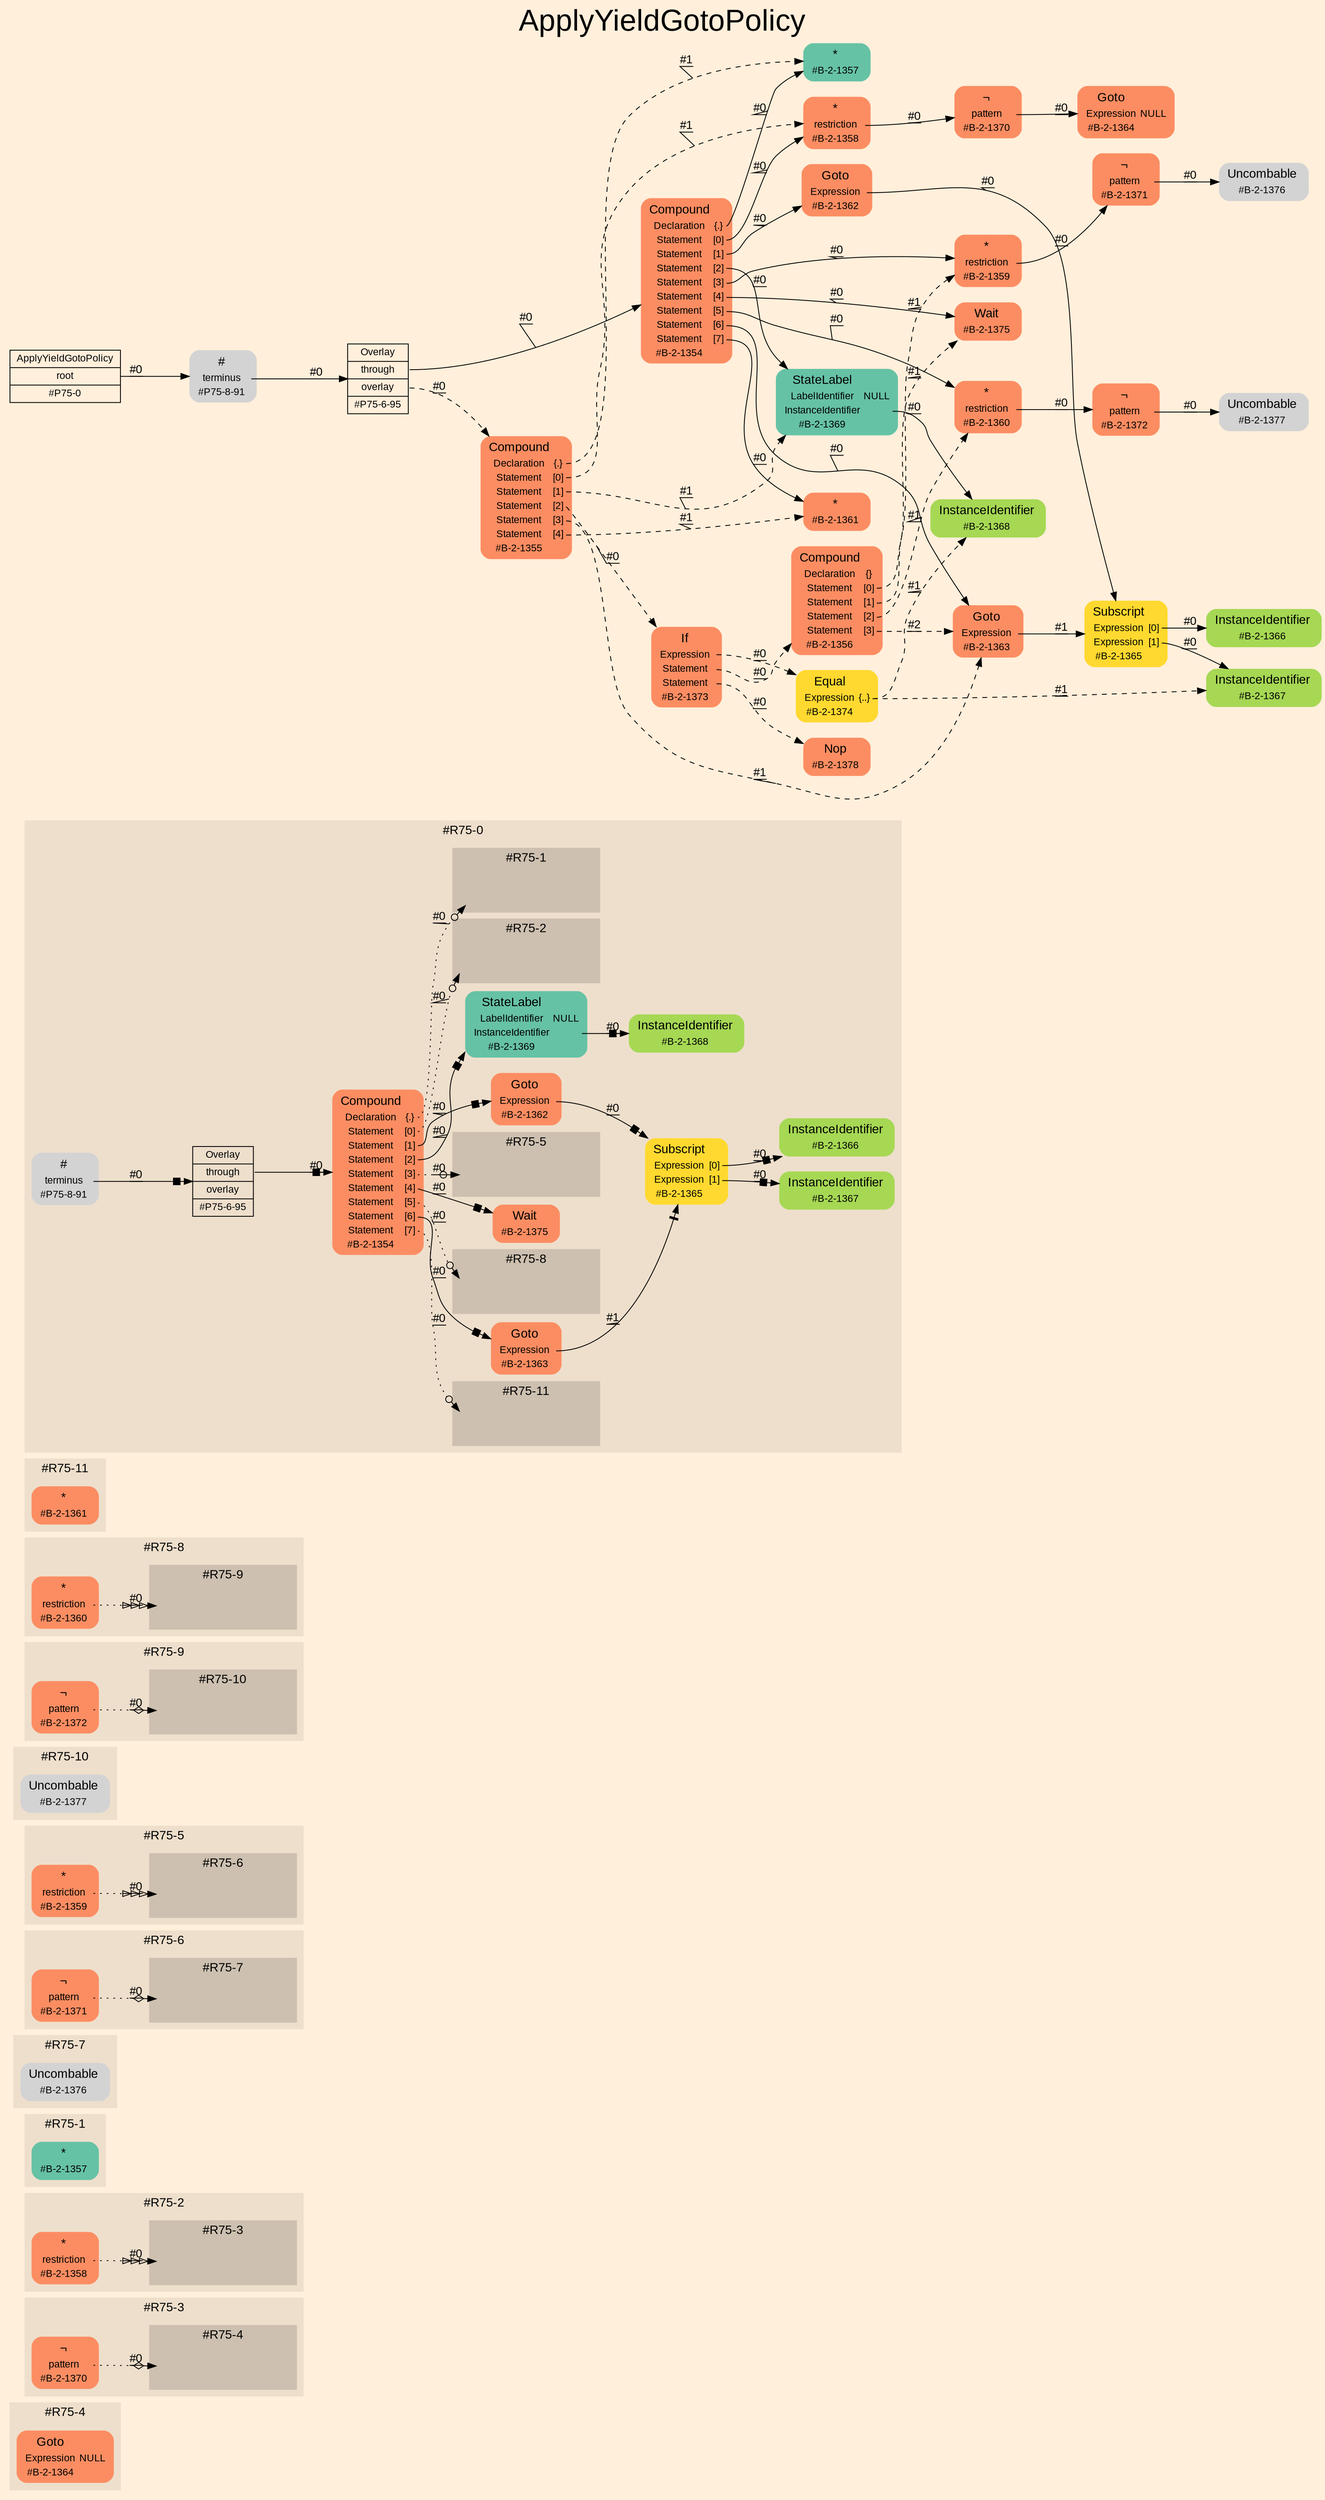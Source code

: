 digraph "ApplyYieldGotoPolicy" {
label = "ApplyYieldGotoPolicy"
labelloc = t
fontsize = "36"
graph [
    rankdir = "LR"
    ranksep = 0.3
    bgcolor = antiquewhite1
    color = black
    fontcolor = black
    fontname = "Arial"
];
node [
    fontname = "Arial"
];
edge [
    fontname = "Arial"
];

// -------------------- figure #R75-4 --------------------
subgraph "cluster#R75-4" {
    label = "#R75-4"
    style = "filled"
    color = antiquewhite2
    fontsize = "15"
    "#R75-4 / #B-2-1364" [
        shape = "plaintext"
        fillcolor = "/set28/2"
        label = <<TABLE BORDER="0" CELLBORDER="0" CELLSPACING="0">
         <TR><TD><FONT POINT-SIZE="15.0">Goto</FONT></TD><TD></TD></TR>
         <TR><TD>Expression</TD><TD PORT="port0">NULL</TD></TR>
         <TR><TD>#B-2-1364</TD><TD PORT="port1"></TD></TR>
        </TABLE>>
        style = "rounded,filled"
        fontsize = "12"
    ];
    
}


// -------------------- figure #R75-3 --------------------
subgraph "cluster#R75-3" {
    label = "#R75-3"
    style = "filled"
    color = antiquewhite2
    fontsize = "15"
    "#R75-3 / #B-2-1370" [
        shape = "plaintext"
        fillcolor = "/set28/2"
        label = <<TABLE BORDER="0" CELLBORDER="0" CELLSPACING="0">
         <TR><TD><FONT POINT-SIZE="15.0">¬</FONT></TD><TD></TD></TR>
         <TR><TD>pattern</TD><TD PORT="port0"></TD></TR>
         <TR><TD>#B-2-1370</TD><TD PORT="port1"></TD></TR>
        </TABLE>>
        style = "rounded,filled"
        fontsize = "12"
    ];
    
    subgraph "cluster#R75-3 / #R75-4" {
        label = "#R75-4"
        style = "filled"
        color = antiquewhite3
        fontsize = "15"
        "#R75-3 / #0 / #B-2-1364" [
            shape = "none"
            style = "invisible"
        ];
        
    }
    
}


// -------------------- figure #R75-2 --------------------
subgraph "cluster#R75-2" {
    label = "#R75-2"
    style = "filled"
    color = antiquewhite2
    fontsize = "15"
    "#R75-2 / #B-2-1358" [
        shape = "plaintext"
        fillcolor = "/set28/2"
        label = <<TABLE BORDER="0" CELLBORDER="0" CELLSPACING="0">
         <TR><TD><FONT POINT-SIZE="15.0">*</FONT></TD><TD></TD></TR>
         <TR><TD>restriction</TD><TD PORT="port0"></TD></TR>
         <TR><TD>#B-2-1358</TD><TD PORT="port1"></TD></TR>
        </TABLE>>
        style = "rounded,filled"
        fontsize = "12"
    ];
    
    subgraph "cluster#R75-2 / #R75-3" {
        label = "#R75-3"
        style = "filled"
        color = antiquewhite3
        fontsize = "15"
        "#R75-2 / #0 / #B-2-1370" [
            shape = "none"
            style = "invisible"
        ];
        
    }
    
}


// -------------------- figure #R75-1 --------------------
subgraph "cluster#R75-1" {
    label = "#R75-1"
    style = "filled"
    color = antiquewhite2
    fontsize = "15"
    "#R75-1 / #B-2-1357" [
        shape = "plaintext"
        fillcolor = "/set28/1"
        label = <<TABLE BORDER="0" CELLBORDER="0" CELLSPACING="0">
         <TR><TD><FONT POINT-SIZE="15.0">*</FONT></TD><TD></TD></TR>
         <TR><TD>#B-2-1357</TD><TD PORT="port0"></TD></TR>
        </TABLE>>
        style = "rounded,filled"
        fontsize = "12"
    ];
    
}


// -------------------- figure #R75-7 --------------------
subgraph "cluster#R75-7" {
    label = "#R75-7"
    style = "filled"
    color = antiquewhite2
    fontsize = "15"
    "#R75-7 / #B-2-1376" [
        shape = "plaintext"
        label = <<TABLE BORDER="0" CELLBORDER="0" CELLSPACING="0">
         <TR><TD><FONT POINT-SIZE="15.0">Uncombable</FONT></TD><TD></TD></TR>
         <TR><TD>#B-2-1376</TD><TD PORT="port0"></TD></TR>
        </TABLE>>
        style = "rounded,filled"
        fontsize = "12"
    ];
    
}


// -------------------- figure #R75-6 --------------------
subgraph "cluster#R75-6" {
    label = "#R75-6"
    style = "filled"
    color = antiquewhite2
    fontsize = "15"
    "#R75-6 / #B-2-1371" [
        shape = "plaintext"
        fillcolor = "/set28/2"
        label = <<TABLE BORDER="0" CELLBORDER="0" CELLSPACING="0">
         <TR><TD><FONT POINT-SIZE="15.0">¬</FONT></TD><TD></TD></TR>
         <TR><TD>pattern</TD><TD PORT="port0"></TD></TR>
         <TR><TD>#B-2-1371</TD><TD PORT="port1"></TD></TR>
        </TABLE>>
        style = "rounded,filled"
        fontsize = "12"
    ];
    
    subgraph "cluster#R75-6 / #R75-7" {
        label = "#R75-7"
        style = "filled"
        color = antiquewhite3
        fontsize = "15"
        "#R75-6 / #0 / #B-2-1376" [
            shape = "none"
            style = "invisible"
        ];
        
    }
    
}


// -------------------- figure #R75-5 --------------------
subgraph "cluster#R75-5" {
    label = "#R75-5"
    style = "filled"
    color = antiquewhite2
    fontsize = "15"
    "#R75-5 / #B-2-1359" [
        shape = "plaintext"
        fillcolor = "/set28/2"
        label = <<TABLE BORDER="0" CELLBORDER="0" CELLSPACING="0">
         <TR><TD><FONT POINT-SIZE="15.0">*</FONT></TD><TD></TD></TR>
         <TR><TD>restriction</TD><TD PORT="port0"></TD></TR>
         <TR><TD>#B-2-1359</TD><TD PORT="port1"></TD></TR>
        </TABLE>>
        style = "rounded,filled"
        fontsize = "12"
    ];
    
    subgraph "cluster#R75-5 / #R75-6" {
        label = "#R75-6"
        style = "filled"
        color = antiquewhite3
        fontsize = "15"
        "#R75-5 / #0 / #B-2-1371" [
            shape = "none"
            style = "invisible"
        ];
        
    }
    
}


// -------------------- figure #R75-10 --------------------
subgraph "cluster#R75-10" {
    label = "#R75-10"
    style = "filled"
    color = antiquewhite2
    fontsize = "15"
    "#R75-10 / #B-2-1377" [
        shape = "plaintext"
        label = <<TABLE BORDER="0" CELLBORDER="0" CELLSPACING="0">
         <TR><TD><FONT POINT-SIZE="15.0">Uncombable</FONT></TD><TD></TD></TR>
         <TR><TD>#B-2-1377</TD><TD PORT="port0"></TD></TR>
        </TABLE>>
        style = "rounded,filled"
        fontsize = "12"
    ];
    
}


// -------------------- figure #R75-9 --------------------
subgraph "cluster#R75-9" {
    label = "#R75-9"
    style = "filled"
    color = antiquewhite2
    fontsize = "15"
    "#R75-9 / #B-2-1372" [
        shape = "plaintext"
        fillcolor = "/set28/2"
        label = <<TABLE BORDER="0" CELLBORDER="0" CELLSPACING="0">
         <TR><TD><FONT POINT-SIZE="15.0">¬</FONT></TD><TD></TD></TR>
         <TR><TD>pattern</TD><TD PORT="port0"></TD></TR>
         <TR><TD>#B-2-1372</TD><TD PORT="port1"></TD></TR>
        </TABLE>>
        style = "rounded,filled"
        fontsize = "12"
    ];
    
    subgraph "cluster#R75-9 / #R75-10" {
        label = "#R75-10"
        style = "filled"
        color = antiquewhite3
        fontsize = "15"
        "#R75-9 / #0 / #B-2-1377" [
            shape = "none"
            style = "invisible"
        ];
        
    }
    
}


// -------------------- figure #R75-8 --------------------
subgraph "cluster#R75-8" {
    label = "#R75-8"
    style = "filled"
    color = antiquewhite2
    fontsize = "15"
    "#R75-8 / #B-2-1360" [
        shape = "plaintext"
        fillcolor = "/set28/2"
        label = <<TABLE BORDER="0" CELLBORDER="0" CELLSPACING="0">
         <TR><TD><FONT POINT-SIZE="15.0">*</FONT></TD><TD></TD></TR>
         <TR><TD>restriction</TD><TD PORT="port0"></TD></TR>
         <TR><TD>#B-2-1360</TD><TD PORT="port1"></TD></TR>
        </TABLE>>
        style = "rounded,filled"
        fontsize = "12"
    ];
    
    subgraph "cluster#R75-8 / #R75-9" {
        label = "#R75-9"
        style = "filled"
        color = antiquewhite3
        fontsize = "15"
        "#R75-8 / #0 / #B-2-1372" [
            shape = "none"
            style = "invisible"
        ];
        
    }
    
}


// -------------------- figure #R75-11 --------------------
subgraph "cluster#R75-11" {
    label = "#R75-11"
    style = "filled"
    color = antiquewhite2
    fontsize = "15"
    "#R75-11 / #B-2-1361" [
        shape = "plaintext"
        fillcolor = "/set28/2"
        label = <<TABLE BORDER="0" CELLBORDER="0" CELLSPACING="0">
         <TR><TD><FONT POINT-SIZE="15.0">*</FONT></TD><TD></TD></TR>
         <TR><TD>#B-2-1361</TD><TD PORT="port0"></TD></TR>
        </TABLE>>
        style = "rounded,filled"
        fontsize = "12"
    ];
    
}


// -------------------- figure #R75-0 --------------------
subgraph "cluster#R75-0" {
    label = "#R75-0"
    style = "filled"
    color = antiquewhite2
    fontsize = "15"
    "#R75-0 / #B-2-1375" [
        shape = "plaintext"
        fillcolor = "/set28/2"
        label = <<TABLE BORDER="0" CELLBORDER="0" CELLSPACING="0">
         <TR><TD><FONT POINT-SIZE="15.0">Wait</FONT></TD><TD></TD></TR>
         <TR><TD>#B-2-1375</TD><TD PORT="port0"></TD></TR>
        </TABLE>>
        style = "rounded,filled"
        fontsize = "12"
    ];
    
    "#R75-0 / #B-2-1368" [
        shape = "plaintext"
        fillcolor = "/set28/5"
        label = <<TABLE BORDER="0" CELLBORDER="0" CELLSPACING="0">
         <TR><TD><FONT POINT-SIZE="15.0">InstanceIdentifier</FONT></TD><TD></TD></TR>
         <TR><TD>#B-2-1368</TD><TD PORT="port0"></TD></TR>
        </TABLE>>
        style = "rounded,filled"
        fontsize = "12"
    ];
    
    "#R75-0 / #B-2-1366" [
        shape = "plaintext"
        fillcolor = "/set28/5"
        label = <<TABLE BORDER="0" CELLBORDER="0" CELLSPACING="0">
         <TR><TD><FONT POINT-SIZE="15.0">InstanceIdentifier</FONT></TD><TD></TD></TR>
         <TR><TD>#B-2-1366</TD><TD PORT="port0"></TD></TR>
        </TABLE>>
        style = "rounded,filled"
        fontsize = "12"
    ];
    
    "#R75-0 / #B-2-1367" [
        shape = "plaintext"
        fillcolor = "/set28/5"
        label = <<TABLE BORDER="0" CELLBORDER="0" CELLSPACING="0">
         <TR><TD><FONT POINT-SIZE="15.0">InstanceIdentifier</FONT></TD><TD></TD></TR>
         <TR><TD>#B-2-1367</TD><TD PORT="port0"></TD></TR>
        </TABLE>>
        style = "rounded,filled"
        fontsize = "12"
    ];
    
    "#R75-0 / #P75-6-95" [
        shape = "record"
        fillcolor = antiquewhite2
        label = "<fixed> Overlay | <port0> through | <port1> overlay | <port2> #P75-6-95"
        style = "filled"
        fontsize = "12"
        color = black
        fontcolor = black
    ];
    
    "#R75-0 / #P75-8-91" [
        shape = "plaintext"
        label = <<TABLE BORDER="0" CELLBORDER="0" CELLSPACING="0">
         <TR><TD><FONT POINT-SIZE="15.0">#</FONT></TD><TD></TD></TR>
         <TR><TD>terminus</TD><TD PORT="port0"></TD></TR>
         <TR><TD>#P75-8-91</TD><TD PORT="port1"></TD></TR>
        </TABLE>>
        style = "rounded,filled"
        fontsize = "12"
    ];
    
    "#R75-0 / #B-2-1363" [
        shape = "plaintext"
        fillcolor = "/set28/2"
        label = <<TABLE BORDER="0" CELLBORDER="0" CELLSPACING="0">
         <TR><TD><FONT POINT-SIZE="15.0">Goto</FONT></TD><TD></TD></TR>
         <TR><TD>Expression</TD><TD PORT="port0"></TD></TR>
         <TR><TD>#B-2-1363</TD><TD PORT="port1"></TD></TR>
        </TABLE>>
        style = "rounded,filled"
        fontsize = "12"
    ];
    
    "#R75-0 / #B-2-1354" [
        shape = "plaintext"
        fillcolor = "/set28/2"
        label = <<TABLE BORDER="0" CELLBORDER="0" CELLSPACING="0">
         <TR><TD><FONT POINT-SIZE="15.0">Compound</FONT></TD><TD></TD></TR>
         <TR><TD>Declaration</TD><TD PORT="port0">{.}</TD></TR>
         <TR><TD>Statement</TD><TD PORT="port1">[0]</TD></TR>
         <TR><TD>Statement</TD><TD PORT="port2">[1]</TD></TR>
         <TR><TD>Statement</TD><TD PORT="port3">[2]</TD></TR>
         <TR><TD>Statement</TD><TD PORT="port4">[3]</TD></TR>
         <TR><TD>Statement</TD><TD PORT="port5">[4]</TD></TR>
         <TR><TD>Statement</TD><TD PORT="port6">[5]</TD></TR>
         <TR><TD>Statement</TD><TD PORT="port7">[6]</TD></TR>
         <TR><TD>Statement</TD><TD PORT="port8">[7]</TD></TR>
         <TR><TD>#B-2-1354</TD><TD PORT="port9"></TD></TR>
        </TABLE>>
        style = "rounded,filled"
        fontsize = "12"
    ];
    
    "#R75-0 / #B-2-1369" [
        shape = "plaintext"
        fillcolor = "/set28/1"
        label = <<TABLE BORDER="0" CELLBORDER="0" CELLSPACING="0">
         <TR><TD><FONT POINT-SIZE="15.0">StateLabel</FONT></TD><TD></TD></TR>
         <TR><TD>LabelIdentifier</TD><TD PORT="port0">NULL</TD></TR>
         <TR><TD>InstanceIdentifier</TD><TD PORT="port1"></TD></TR>
         <TR><TD>#B-2-1369</TD><TD PORT="port2"></TD></TR>
        </TABLE>>
        style = "rounded,filled"
        fontsize = "12"
    ];
    
    "#R75-0 / #B-2-1362" [
        shape = "plaintext"
        fillcolor = "/set28/2"
        label = <<TABLE BORDER="0" CELLBORDER="0" CELLSPACING="0">
         <TR><TD><FONT POINT-SIZE="15.0">Goto</FONT></TD><TD></TD></TR>
         <TR><TD>Expression</TD><TD PORT="port0"></TD></TR>
         <TR><TD>#B-2-1362</TD><TD PORT="port1"></TD></TR>
        </TABLE>>
        style = "rounded,filled"
        fontsize = "12"
    ];
    
    "#R75-0 / #B-2-1365" [
        shape = "plaintext"
        fillcolor = "/set28/6"
        label = <<TABLE BORDER="0" CELLBORDER="0" CELLSPACING="0">
         <TR><TD><FONT POINT-SIZE="15.0">Subscript</FONT></TD><TD></TD></TR>
         <TR><TD>Expression</TD><TD PORT="port0">[0]</TD></TR>
         <TR><TD>Expression</TD><TD PORT="port1">[1]</TD></TR>
         <TR><TD>#B-2-1365</TD><TD PORT="port2"></TD></TR>
        </TABLE>>
        style = "rounded,filled"
        fontsize = "12"
    ];
    
    subgraph "cluster#R75-0 / #R75-11" {
        label = "#R75-11"
        style = "filled"
        color = antiquewhite3
        fontsize = "15"
        "#R75-0 / #0 / #B-2-1361" [
            shape = "none"
            style = "invisible"
        ];
        
    }
    
    subgraph "cluster#R75-0 / #R75-8" {
        label = "#R75-8"
        style = "filled"
        color = antiquewhite3
        fontsize = "15"
        "#R75-0 / #0 / #B-2-1360" [
            shape = "none"
            style = "invisible"
        ];
        
    }
    
    subgraph "cluster#R75-0 / #R75-5" {
        label = "#R75-5"
        style = "filled"
        color = antiquewhite3
        fontsize = "15"
        "#R75-0 / #0 / #B-2-1359" [
            shape = "none"
            style = "invisible"
        ];
        
    }
    
    subgraph "cluster#R75-0 / #R75-1" {
        label = "#R75-1"
        style = "filled"
        color = antiquewhite3
        fontsize = "15"
        "#R75-0 / #0 / #B-2-1357" [
            shape = "none"
            style = "invisible"
        ];
        
    }
    
    subgraph "cluster#R75-0 / #R75-2" {
        label = "#R75-2"
        style = "filled"
        color = antiquewhite3
        fontsize = "15"
        "#R75-0 / #0 / #B-2-1358" [
            shape = "none"
            style = "invisible"
        ];
        
    }
    
}


// -------------------- transformation figure --------------------
"CR#P75-0" [
    shape = "record"
    fillcolor = antiquewhite1
    label = "<fixed> ApplyYieldGotoPolicy | <port0> root | <port1> #P75-0"
    style = "filled"
    fontsize = "12"
    color = black
    fontcolor = black
];

"#P75-8-91" [
    shape = "plaintext"
    label = <<TABLE BORDER="0" CELLBORDER="0" CELLSPACING="0">
     <TR><TD><FONT POINT-SIZE="15.0">#</FONT></TD><TD></TD></TR>
     <TR><TD>terminus</TD><TD PORT="port0"></TD></TR>
     <TR><TD>#P75-8-91</TD><TD PORT="port1"></TD></TR>
    </TABLE>>
    style = "rounded,filled"
    fontsize = "12"
];

"#P75-6-95" [
    shape = "record"
    fillcolor = antiquewhite1
    label = "<fixed> Overlay | <port0> through | <port1> overlay | <port2> #P75-6-95"
    style = "filled"
    fontsize = "12"
    color = black
    fontcolor = black
];

"#B-2-1354" [
    shape = "plaintext"
    fillcolor = "/set28/2"
    label = <<TABLE BORDER="0" CELLBORDER="0" CELLSPACING="0">
     <TR><TD><FONT POINT-SIZE="15.0">Compound</FONT></TD><TD></TD></TR>
     <TR><TD>Declaration</TD><TD PORT="port0">{.}</TD></TR>
     <TR><TD>Statement</TD><TD PORT="port1">[0]</TD></TR>
     <TR><TD>Statement</TD><TD PORT="port2">[1]</TD></TR>
     <TR><TD>Statement</TD><TD PORT="port3">[2]</TD></TR>
     <TR><TD>Statement</TD><TD PORT="port4">[3]</TD></TR>
     <TR><TD>Statement</TD><TD PORT="port5">[4]</TD></TR>
     <TR><TD>Statement</TD><TD PORT="port6">[5]</TD></TR>
     <TR><TD>Statement</TD><TD PORT="port7">[6]</TD></TR>
     <TR><TD>Statement</TD><TD PORT="port8">[7]</TD></TR>
     <TR><TD>#B-2-1354</TD><TD PORT="port9"></TD></TR>
    </TABLE>>
    style = "rounded,filled"
    fontsize = "12"
];

"#B-2-1357" [
    shape = "plaintext"
    fillcolor = "/set28/1"
    label = <<TABLE BORDER="0" CELLBORDER="0" CELLSPACING="0">
     <TR><TD><FONT POINT-SIZE="15.0">*</FONT></TD><TD></TD></TR>
     <TR><TD>#B-2-1357</TD><TD PORT="port0"></TD></TR>
    </TABLE>>
    style = "rounded,filled"
    fontsize = "12"
];

"#B-2-1358" [
    shape = "plaintext"
    fillcolor = "/set28/2"
    label = <<TABLE BORDER="0" CELLBORDER="0" CELLSPACING="0">
     <TR><TD><FONT POINT-SIZE="15.0">*</FONT></TD><TD></TD></TR>
     <TR><TD>restriction</TD><TD PORT="port0"></TD></TR>
     <TR><TD>#B-2-1358</TD><TD PORT="port1"></TD></TR>
    </TABLE>>
    style = "rounded,filled"
    fontsize = "12"
];

"#B-2-1370" [
    shape = "plaintext"
    fillcolor = "/set28/2"
    label = <<TABLE BORDER="0" CELLBORDER="0" CELLSPACING="0">
     <TR><TD><FONT POINT-SIZE="15.0">¬</FONT></TD><TD></TD></TR>
     <TR><TD>pattern</TD><TD PORT="port0"></TD></TR>
     <TR><TD>#B-2-1370</TD><TD PORT="port1"></TD></TR>
    </TABLE>>
    style = "rounded,filled"
    fontsize = "12"
];

"#B-2-1364" [
    shape = "plaintext"
    fillcolor = "/set28/2"
    label = <<TABLE BORDER="0" CELLBORDER="0" CELLSPACING="0">
     <TR><TD><FONT POINT-SIZE="15.0">Goto</FONT></TD><TD></TD></TR>
     <TR><TD>Expression</TD><TD PORT="port0">NULL</TD></TR>
     <TR><TD>#B-2-1364</TD><TD PORT="port1"></TD></TR>
    </TABLE>>
    style = "rounded,filled"
    fontsize = "12"
];

"#B-2-1362" [
    shape = "plaintext"
    fillcolor = "/set28/2"
    label = <<TABLE BORDER="0" CELLBORDER="0" CELLSPACING="0">
     <TR><TD><FONT POINT-SIZE="15.0">Goto</FONT></TD><TD></TD></TR>
     <TR><TD>Expression</TD><TD PORT="port0"></TD></TR>
     <TR><TD>#B-2-1362</TD><TD PORT="port1"></TD></TR>
    </TABLE>>
    style = "rounded,filled"
    fontsize = "12"
];

"#B-2-1365" [
    shape = "plaintext"
    fillcolor = "/set28/6"
    label = <<TABLE BORDER="0" CELLBORDER="0" CELLSPACING="0">
     <TR><TD><FONT POINT-SIZE="15.0">Subscript</FONT></TD><TD></TD></TR>
     <TR><TD>Expression</TD><TD PORT="port0">[0]</TD></TR>
     <TR><TD>Expression</TD><TD PORT="port1">[1]</TD></TR>
     <TR><TD>#B-2-1365</TD><TD PORT="port2"></TD></TR>
    </TABLE>>
    style = "rounded,filled"
    fontsize = "12"
];

"#B-2-1366" [
    shape = "plaintext"
    fillcolor = "/set28/5"
    label = <<TABLE BORDER="0" CELLBORDER="0" CELLSPACING="0">
     <TR><TD><FONT POINT-SIZE="15.0">InstanceIdentifier</FONT></TD><TD></TD></TR>
     <TR><TD>#B-2-1366</TD><TD PORT="port0"></TD></TR>
    </TABLE>>
    style = "rounded,filled"
    fontsize = "12"
];

"#B-2-1367" [
    shape = "plaintext"
    fillcolor = "/set28/5"
    label = <<TABLE BORDER="0" CELLBORDER="0" CELLSPACING="0">
     <TR><TD><FONT POINT-SIZE="15.0">InstanceIdentifier</FONT></TD><TD></TD></TR>
     <TR><TD>#B-2-1367</TD><TD PORT="port0"></TD></TR>
    </TABLE>>
    style = "rounded,filled"
    fontsize = "12"
];

"#B-2-1369" [
    shape = "plaintext"
    fillcolor = "/set28/1"
    label = <<TABLE BORDER="0" CELLBORDER="0" CELLSPACING="0">
     <TR><TD><FONT POINT-SIZE="15.0">StateLabel</FONT></TD><TD></TD></TR>
     <TR><TD>LabelIdentifier</TD><TD PORT="port0">NULL</TD></TR>
     <TR><TD>InstanceIdentifier</TD><TD PORT="port1"></TD></TR>
     <TR><TD>#B-2-1369</TD><TD PORT="port2"></TD></TR>
    </TABLE>>
    style = "rounded,filled"
    fontsize = "12"
];

"#B-2-1368" [
    shape = "plaintext"
    fillcolor = "/set28/5"
    label = <<TABLE BORDER="0" CELLBORDER="0" CELLSPACING="0">
     <TR><TD><FONT POINT-SIZE="15.0">InstanceIdentifier</FONT></TD><TD></TD></TR>
     <TR><TD>#B-2-1368</TD><TD PORT="port0"></TD></TR>
    </TABLE>>
    style = "rounded,filled"
    fontsize = "12"
];

"#B-2-1359" [
    shape = "plaintext"
    fillcolor = "/set28/2"
    label = <<TABLE BORDER="0" CELLBORDER="0" CELLSPACING="0">
     <TR><TD><FONT POINT-SIZE="15.0">*</FONT></TD><TD></TD></TR>
     <TR><TD>restriction</TD><TD PORT="port0"></TD></TR>
     <TR><TD>#B-2-1359</TD><TD PORT="port1"></TD></TR>
    </TABLE>>
    style = "rounded,filled"
    fontsize = "12"
];

"#B-2-1371" [
    shape = "plaintext"
    fillcolor = "/set28/2"
    label = <<TABLE BORDER="0" CELLBORDER="0" CELLSPACING="0">
     <TR><TD><FONT POINT-SIZE="15.0">¬</FONT></TD><TD></TD></TR>
     <TR><TD>pattern</TD><TD PORT="port0"></TD></TR>
     <TR><TD>#B-2-1371</TD><TD PORT="port1"></TD></TR>
    </TABLE>>
    style = "rounded,filled"
    fontsize = "12"
];

"#B-2-1376" [
    shape = "plaintext"
    label = <<TABLE BORDER="0" CELLBORDER="0" CELLSPACING="0">
     <TR><TD><FONT POINT-SIZE="15.0">Uncombable</FONT></TD><TD></TD></TR>
     <TR><TD>#B-2-1376</TD><TD PORT="port0"></TD></TR>
    </TABLE>>
    style = "rounded,filled"
    fontsize = "12"
];

"#B-2-1375" [
    shape = "plaintext"
    fillcolor = "/set28/2"
    label = <<TABLE BORDER="0" CELLBORDER="0" CELLSPACING="0">
     <TR><TD><FONT POINT-SIZE="15.0">Wait</FONT></TD><TD></TD></TR>
     <TR><TD>#B-2-1375</TD><TD PORT="port0"></TD></TR>
    </TABLE>>
    style = "rounded,filled"
    fontsize = "12"
];

"#B-2-1360" [
    shape = "plaintext"
    fillcolor = "/set28/2"
    label = <<TABLE BORDER="0" CELLBORDER="0" CELLSPACING="0">
     <TR><TD><FONT POINT-SIZE="15.0">*</FONT></TD><TD></TD></TR>
     <TR><TD>restriction</TD><TD PORT="port0"></TD></TR>
     <TR><TD>#B-2-1360</TD><TD PORT="port1"></TD></TR>
    </TABLE>>
    style = "rounded,filled"
    fontsize = "12"
];

"#B-2-1372" [
    shape = "plaintext"
    fillcolor = "/set28/2"
    label = <<TABLE BORDER="0" CELLBORDER="0" CELLSPACING="0">
     <TR><TD><FONT POINT-SIZE="15.0">¬</FONT></TD><TD></TD></TR>
     <TR><TD>pattern</TD><TD PORT="port0"></TD></TR>
     <TR><TD>#B-2-1372</TD><TD PORT="port1"></TD></TR>
    </TABLE>>
    style = "rounded,filled"
    fontsize = "12"
];

"#B-2-1377" [
    shape = "plaintext"
    label = <<TABLE BORDER="0" CELLBORDER="0" CELLSPACING="0">
     <TR><TD><FONT POINT-SIZE="15.0">Uncombable</FONT></TD><TD></TD></TR>
     <TR><TD>#B-2-1377</TD><TD PORT="port0"></TD></TR>
    </TABLE>>
    style = "rounded,filled"
    fontsize = "12"
];

"#B-2-1363" [
    shape = "plaintext"
    fillcolor = "/set28/2"
    label = <<TABLE BORDER="0" CELLBORDER="0" CELLSPACING="0">
     <TR><TD><FONT POINT-SIZE="15.0">Goto</FONT></TD><TD></TD></TR>
     <TR><TD>Expression</TD><TD PORT="port0"></TD></TR>
     <TR><TD>#B-2-1363</TD><TD PORT="port1"></TD></TR>
    </TABLE>>
    style = "rounded,filled"
    fontsize = "12"
];

"#B-2-1361" [
    shape = "plaintext"
    fillcolor = "/set28/2"
    label = <<TABLE BORDER="0" CELLBORDER="0" CELLSPACING="0">
     <TR><TD><FONT POINT-SIZE="15.0">*</FONT></TD><TD></TD></TR>
     <TR><TD>#B-2-1361</TD><TD PORT="port0"></TD></TR>
    </TABLE>>
    style = "rounded,filled"
    fontsize = "12"
];

"#B-2-1355" [
    shape = "plaintext"
    fillcolor = "/set28/2"
    label = <<TABLE BORDER="0" CELLBORDER="0" CELLSPACING="0">
     <TR><TD><FONT POINT-SIZE="15.0">Compound</FONT></TD><TD></TD></TR>
     <TR><TD>Declaration</TD><TD PORT="port0">{.}</TD></TR>
     <TR><TD>Statement</TD><TD PORT="port1">[0]</TD></TR>
     <TR><TD>Statement</TD><TD PORT="port2">[1]</TD></TR>
     <TR><TD>Statement</TD><TD PORT="port3">[2]</TD></TR>
     <TR><TD>Statement</TD><TD PORT="port4">[3]</TD></TR>
     <TR><TD>Statement</TD><TD PORT="port5">[4]</TD></TR>
     <TR><TD>#B-2-1355</TD><TD PORT="port6"></TD></TR>
    </TABLE>>
    style = "rounded,filled"
    fontsize = "12"
];

"#B-2-1373" [
    shape = "plaintext"
    fillcolor = "/set28/2"
    label = <<TABLE BORDER="0" CELLBORDER="0" CELLSPACING="0">
     <TR><TD><FONT POINT-SIZE="15.0">If</FONT></TD><TD></TD></TR>
     <TR><TD>Expression</TD><TD PORT="port0"></TD></TR>
     <TR><TD>Statement</TD><TD PORT="port1"></TD></TR>
     <TR><TD>Statement</TD><TD PORT="port2"></TD></TR>
     <TR><TD>#B-2-1373</TD><TD PORT="port3"></TD></TR>
    </TABLE>>
    style = "rounded,filled"
    fontsize = "12"
];

"#B-2-1374" [
    shape = "plaintext"
    fillcolor = "/set28/6"
    label = <<TABLE BORDER="0" CELLBORDER="0" CELLSPACING="0">
     <TR><TD><FONT POINT-SIZE="15.0">Equal</FONT></TD><TD></TD></TR>
     <TR><TD>Expression</TD><TD PORT="port0">{..}</TD></TR>
     <TR><TD>#B-2-1374</TD><TD PORT="port1"></TD></TR>
    </TABLE>>
    style = "rounded,filled"
    fontsize = "12"
];

"#B-2-1356" [
    shape = "plaintext"
    fillcolor = "/set28/2"
    label = <<TABLE BORDER="0" CELLBORDER="0" CELLSPACING="0">
     <TR><TD><FONT POINT-SIZE="15.0">Compound</FONT></TD><TD></TD></TR>
     <TR><TD>Declaration</TD><TD PORT="port0">{}</TD></TR>
     <TR><TD>Statement</TD><TD PORT="port1">[0]</TD></TR>
     <TR><TD>Statement</TD><TD PORT="port2">[1]</TD></TR>
     <TR><TD>Statement</TD><TD PORT="port3">[2]</TD></TR>
     <TR><TD>Statement</TD><TD PORT="port4">[3]</TD></TR>
     <TR><TD>#B-2-1356</TD><TD PORT="port5"></TD></TR>
    </TABLE>>
    style = "rounded,filled"
    fontsize = "12"
];

"#B-2-1378" [
    shape = "plaintext"
    fillcolor = "/set28/2"
    label = <<TABLE BORDER="0" CELLBORDER="0" CELLSPACING="0">
     <TR><TD><FONT POINT-SIZE="15.0">Nop</FONT></TD><TD></TD></TR>
     <TR><TD>#B-2-1378</TD><TD PORT="port0"></TD></TR>
    </TABLE>>
    style = "rounded,filled"
    fontsize = "12"
];


// -------------------- links --------------------
// links for block CR#P75-0
"CR#P75-0":port0 -> "#P75-8-91" [
    style="solid"
    label = "#0"
    decorate = true
    color = black
    fontcolor = black
];

// links for block #P75-8-91
"#P75-8-91":port0 -> "#P75-6-95" [
    style="solid"
    label = "#0"
    decorate = true
    color = black
    fontcolor = black
];

// links for block #P75-6-95
"#P75-6-95":port0 -> "#B-2-1354" [
    style="solid"
    label = "#0"
    decorate = true
    color = black
    fontcolor = black
];

"#P75-6-95":port1 -> "#B-2-1355" [
    style="dashed"
    label = "#0"
    decorate = true
    color = black
    fontcolor = black
];

// links for block #B-2-1354
"#B-2-1354":port0 -> "#B-2-1357" [
    style="solid"
    label = "#0"
    decorate = true
    color = black
    fontcolor = black
];

"#B-2-1354":port1 -> "#B-2-1358" [
    style="solid"
    label = "#0"
    decorate = true
    color = black
    fontcolor = black
];

"#B-2-1354":port2 -> "#B-2-1362" [
    style="solid"
    label = "#0"
    decorate = true
    color = black
    fontcolor = black
];

"#B-2-1354":port3 -> "#B-2-1369" [
    style="solid"
    label = "#0"
    decorate = true
    color = black
    fontcolor = black
];

"#B-2-1354":port4 -> "#B-2-1359" [
    style="solid"
    label = "#0"
    decorate = true
    color = black
    fontcolor = black
];

"#B-2-1354":port5 -> "#B-2-1375" [
    style="solid"
    label = "#0"
    decorate = true
    color = black
    fontcolor = black
];

"#B-2-1354":port6 -> "#B-2-1360" [
    style="solid"
    label = "#0"
    decorate = true
    color = black
    fontcolor = black
];

"#B-2-1354":port7 -> "#B-2-1363" [
    style="solid"
    label = "#0"
    decorate = true
    color = black
    fontcolor = black
];

"#B-2-1354":port8 -> "#B-2-1361" [
    style="solid"
    label = "#0"
    decorate = true
    color = black
    fontcolor = black
];

// links for block #B-2-1357
// links for block #B-2-1358
"#B-2-1358":port0 -> "#B-2-1370" [
    style="solid"
    label = "#0"
    decorate = true
    color = black
    fontcolor = black
];

// links for block #B-2-1370
"#B-2-1370":port0 -> "#B-2-1364" [
    style="solid"
    label = "#0"
    decorate = true
    color = black
    fontcolor = black
];

// links for block #B-2-1364
// links for block #B-2-1362
"#B-2-1362":port0 -> "#B-2-1365" [
    style="solid"
    label = "#0"
    decorate = true
    color = black
    fontcolor = black
];

// links for block #B-2-1365
"#B-2-1365":port0 -> "#B-2-1366" [
    style="solid"
    label = "#0"
    decorate = true
    color = black
    fontcolor = black
];

"#B-2-1365":port1 -> "#B-2-1367" [
    style="solid"
    label = "#0"
    decorate = true
    color = black
    fontcolor = black
];

// links for block #B-2-1366
// links for block #B-2-1367
// links for block #B-2-1369
"#B-2-1369":port1 -> "#B-2-1368" [
    style="solid"
    label = "#0"
    decorate = true
    color = black
    fontcolor = black
];

// links for block #B-2-1368
// links for block #B-2-1359
"#B-2-1359":port0 -> "#B-2-1371" [
    style="solid"
    label = "#0"
    decorate = true
    color = black
    fontcolor = black
];

// links for block #B-2-1371
"#B-2-1371":port0 -> "#B-2-1376" [
    style="solid"
    label = "#0"
    decorate = true
    color = black
    fontcolor = black
];

// links for block #B-2-1376
// links for block #B-2-1375
// links for block #B-2-1360
"#B-2-1360":port0 -> "#B-2-1372" [
    style="solid"
    label = "#0"
    decorate = true
    color = black
    fontcolor = black
];

// links for block #B-2-1372
"#B-2-1372":port0 -> "#B-2-1377" [
    style="solid"
    label = "#0"
    decorate = true
    color = black
    fontcolor = black
];

// links for block #B-2-1377
// links for block #B-2-1363
"#B-2-1363":port0 -> "#B-2-1365" [
    style="solid"
    label = "#1"
    decorate = true
    color = black
    fontcolor = black
];

// links for block #B-2-1361
// links for block #B-2-1355
"#B-2-1355":port0 -> "#B-2-1357" [
    style="dashed"
    label = "#1"
    decorate = true
    color = black
    fontcolor = black
];

"#B-2-1355":port1 -> "#B-2-1358" [
    style="dashed"
    label = "#1"
    decorate = true
    color = black
    fontcolor = black
];

"#B-2-1355":port2 -> "#B-2-1369" [
    style="dashed"
    label = "#1"
    decorate = true
    color = black
    fontcolor = black
];

"#B-2-1355":port3 -> "#B-2-1373" [
    style="dashed"
    label = "#0"
    decorate = true
    color = black
    fontcolor = black
];

"#B-2-1355":port4 -> "#B-2-1363" [
    style="dashed"
    label = "#1"
    decorate = true
    color = black
    fontcolor = black
];

"#B-2-1355":port5 -> "#B-2-1361" [
    style="dashed"
    label = "#1"
    decorate = true
    color = black
    fontcolor = black
];

// links for block #B-2-1373
"#B-2-1373":port0 -> "#B-2-1374" [
    style="dashed"
    label = "#0"
    decorate = true
    color = black
    fontcolor = black
];

"#B-2-1373":port1 -> "#B-2-1356" [
    style="dashed"
    label = "#0"
    decorate = true
    color = black
    fontcolor = black
];

"#B-2-1373":port2 -> "#B-2-1378" [
    style="dashed"
    label = "#0"
    decorate = true
    color = black
    fontcolor = black
];

// links for block #B-2-1374
"#B-2-1374":port0 -> "#B-2-1367" [
    style="dashed"
    label = "#1"
    decorate = true
    color = black
    fontcolor = black
];

"#B-2-1374":port0 -> "#B-2-1368" [
    style="dashed"
    label = "#1"
    decorate = true
    color = black
    fontcolor = black
];

// links for block #B-2-1356
"#B-2-1356":port1 -> "#B-2-1359" [
    style="dashed"
    label = "#1"
    decorate = true
    color = black
    fontcolor = black
];

"#B-2-1356":port2 -> "#B-2-1375" [
    style="dashed"
    label = "#1"
    decorate = true
    color = black
    fontcolor = black
];

"#B-2-1356":port3 -> "#B-2-1360" [
    style="dashed"
    label = "#1"
    decorate = true
    color = black
    fontcolor = black
];

"#B-2-1356":port4 -> "#B-2-1363" [
    style="dashed"
    label = "#2"
    decorate = true
    color = black
    fontcolor = black
];

// links for block #B-2-1378
// links for block #R75-0 / #B-2-1375
// links for block #R75-0 / #B-2-1368
// links for block #R75-0 / #B-2-1366
// links for block #R75-0 / #B-2-1367
// links for block #R75-0 / #P75-6-95
"#R75-0 / #P75-6-95":port0 -> "#R75-0 / #B-2-1354" [
    style="solid"
    arrowhead="normalnonebox"
    label = "#0"
    decorate = true
    color = black
    fontcolor = black
];

// links for block #R75-0 / #P75-8-91
"#R75-0 / #P75-8-91":port0 -> "#R75-0 / #P75-6-95" [
    style="solid"
    arrowhead="normalnonebox"
    label = "#0"
    decorate = true
    color = black
    fontcolor = black
];

// links for block #R75-0 / #B-2-1363
"#R75-0 / #B-2-1363":port0 -> "#R75-0 / #B-2-1365" [
    style="solid"
    arrowhead="normalnonetee"
    label = "#1"
    decorate = true
    color = black
    fontcolor = black
];

// links for block #R75-0 / #B-2-1354
"#R75-0 / #B-2-1354":port0 -> "#R75-0 / #0 / #B-2-1357" [
    style="dotted"
    arrowhead="normalnoneodot"
    label = "#0"
    decorate = true
    color = black
    fontcolor = black
];

"#R75-0 / #B-2-1354":port1 -> "#R75-0 / #0 / #B-2-1358" [
    style="dotted"
    arrowhead="normalnoneodot"
    label = "#0"
    decorate = true
    color = black
    fontcolor = black
];

"#R75-0 / #B-2-1354":port2 -> "#R75-0 / #B-2-1362" [
    style="solid"
    arrowhead="normalnonebox"
    label = "#0"
    decorate = true
    color = black
    fontcolor = black
];

"#R75-0 / #B-2-1354":port3 -> "#R75-0 / #B-2-1369" [
    style="solid"
    arrowhead="normalnonebox"
    label = "#0"
    decorate = true
    color = black
    fontcolor = black
];

"#R75-0 / #B-2-1354":port4 -> "#R75-0 / #0 / #B-2-1359" [
    style="dotted"
    arrowhead="normalnoneodot"
    label = "#0"
    decorate = true
    color = black
    fontcolor = black
];

"#R75-0 / #B-2-1354":port5 -> "#R75-0 / #B-2-1375" [
    style="solid"
    arrowhead="normalnonebox"
    label = "#0"
    decorate = true
    color = black
    fontcolor = black
];

"#R75-0 / #B-2-1354":port6 -> "#R75-0 / #0 / #B-2-1360" [
    style="dotted"
    arrowhead="normalnoneodot"
    label = "#0"
    decorate = true
    color = black
    fontcolor = black
];

"#R75-0 / #B-2-1354":port7 -> "#R75-0 / #B-2-1363" [
    style="solid"
    arrowhead="normalnonebox"
    label = "#0"
    decorate = true
    color = black
    fontcolor = black
];

"#R75-0 / #B-2-1354":port8 -> "#R75-0 / #0 / #B-2-1361" [
    style="dotted"
    arrowhead="normalnoneodot"
    label = "#0"
    decorate = true
    color = black
    fontcolor = black
];

// links for block #R75-0 / #B-2-1369
"#R75-0 / #B-2-1369":port1 -> "#R75-0 / #B-2-1368" [
    style="solid"
    arrowhead="normalnonebox"
    label = "#0"
    decorate = true
    color = black
    fontcolor = black
];

// links for block #R75-0 / #B-2-1362
"#R75-0 / #B-2-1362":port0 -> "#R75-0 / #B-2-1365" [
    style="solid"
    arrowhead="normalnonebox"
    label = "#0"
    decorate = true
    color = black
    fontcolor = black
];

// links for block #R75-0 / #B-2-1365
"#R75-0 / #B-2-1365":port0 -> "#R75-0 / #B-2-1366" [
    style="solid"
    arrowhead="normalnonebox"
    label = "#0"
    decorate = true
    color = black
    fontcolor = black
];

"#R75-0 / #B-2-1365":port1 -> "#R75-0 / #B-2-1367" [
    style="solid"
    arrowhead="normalnonebox"
    label = "#0"
    decorate = true
    color = black
    fontcolor = black
];

// links for block #R75-0 / #0 / #B-2-1361
// links for block #R75-0 / #0 / #B-2-1360
// links for block #R75-0 / #0 / #B-2-1359
// links for block #R75-0 / #0 / #B-2-1357
// links for block #R75-0 / #0 / #B-2-1358
// links for block #R75-11 / #B-2-1361
// links for block #R75-8 / #B-2-1360
"#R75-8 / #B-2-1360":port0 -> "#R75-8 / #0 / #B-2-1372" [
    style="dotted"
    arrowhead="normalonormalonormalonormal"
    label = "#0"
    decorate = true
    color = black
    fontcolor = black
];

// links for block #R75-8 / #0 / #B-2-1372
// links for block #R75-9 / #B-2-1372
"#R75-9 / #B-2-1372":port0 -> "#R75-9 / #0 / #B-2-1377" [
    style="dotted"
    arrowhead="normalnoneodiamond"
    label = "#0"
    decorate = true
    color = black
    fontcolor = black
];

// links for block #R75-9 / #0 / #B-2-1377
// links for block #R75-10 / #B-2-1377
// links for block #R75-5 / #B-2-1359
"#R75-5 / #B-2-1359":port0 -> "#R75-5 / #0 / #B-2-1371" [
    style="dotted"
    arrowhead="normalonormalonormalonormal"
    label = "#0"
    decorate = true
    color = black
    fontcolor = black
];

// links for block #R75-5 / #0 / #B-2-1371
// links for block #R75-6 / #B-2-1371
"#R75-6 / #B-2-1371":port0 -> "#R75-6 / #0 / #B-2-1376" [
    style="dotted"
    arrowhead="normalnoneodiamond"
    label = "#0"
    decorate = true
    color = black
    fontcolor = black
];

// links for block #R75-6 / #0 / #B-2-1376
// links for block #R75-7 / #B-2-1376
// links for block #R75-1 / #B-2-1357
// links for block #R75-2 / #B-2-1358
"#R75-2 / #B-2-1358":port0 -> "#R75-2 / #0 / #B-2-1370" [
    style="dotted"
    arrowhead="normalonormalonormalonormal"
    label = "#0"
    decorate = true
    color = black
    fontcolor = black
];

// links for block #R75-2 / #0 / #B-2-1370
// links for block #R75-3 / #B-2-1370
"#R75-3 / #B-2-1370":port0 -> "#R75-3 / #0 / #B-2-1364" [
    style="dotted"
    arrowhead="normalnoneodiamond"
    label = "#0"
    decorate = true
    color = black
    fontcolor = black
];

// links for block #R75-3 / #0 / #B-2-1364
// links for block #R75-4 / #B-2-1364
}
